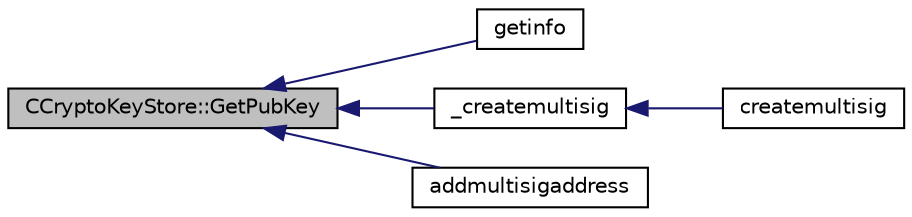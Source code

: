 digraph "CCryptoKeyStore::GetPubKey"
{
  edge [fontname="Helvetica",fontsize="10",labelfontname="Helvetica",labelfontsize="10"];
  node [fontname="Helvetica",fontsize="10",shape=record];
  rankdir="LR";
  Node152 [label="CCryptoKeyStore::GetPubKey",height=0.2,width=0.4,color="black", fillcolor="grey75", style="filled", fontcolor="black"];
  Node152 -> Node153 [dir="back",color="midnightblue",fontsize="10",style="solid",fontname="Helvetica"];
  Node153 [label="getinfo",height=0.2,width=0.4,color="black", fillcolor="white", style="filled",URL="$db/d48/rpcmisc_8cpp.html#a70335b93783d51e48d276a1e08bd721a"];
  Node152 -> Node154 [dir="back",color="midnightblue",fontsize="10",style="solid",fontname="Helvetica"];
  Node154 [label="_createmultisig",height=0.2,width=0.4,color="black", fillcolor="white", style="filled",URL="$df/d1d/rpcwallet_8cpp.html#aca53a9372c92e81fc665cbdeb8fcdbc5"];
  Node154 -> Node155 [dir="back",color="midnightblue",fontsize="10",style="solid",fontname="Helvetica"];
  Node155 [label="createmultisig",height=0.2,width=0.4,color="black", fillcolor="white", style="filled",URL="$df/d1d/rpcwallet_8cpp.html#a10f145bcadd06025abb3b065e2fa7a84"];
  Node152 -> Node156 [dir="back",color="midnightblue",fontsize="10",style="solid",fontname="Helvetica"];
  Node156 [label="addmultisigaddress",height=0.2,width=0.4,color="black", fillcolor="white", style="filled",URL="$df/d1d/rpcwallet_8cpp.html#a01e8a83cbd4209f10c71719383d7ca2d"];
}

